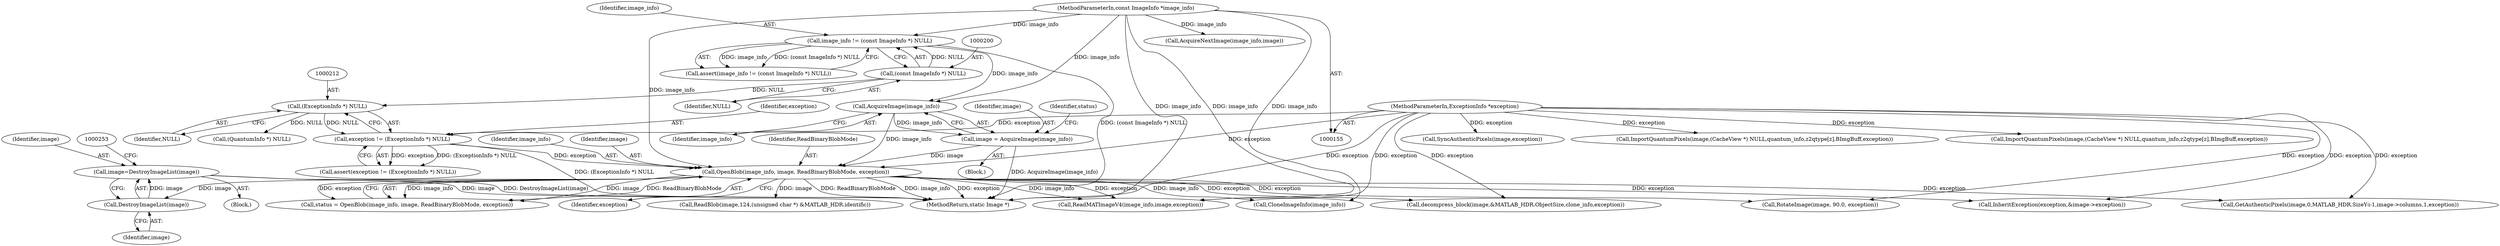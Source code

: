 digraph "0_ImageMagick_e5c063a1007506ba69e97a35effcdef944421c89@pointer" {
"1000247" [label="(Call,image=DestroyImageList(image))"];
"1000249" [label="(Call,DestroyImageList(image))"];
"1000237" [label="(Call,OpenBlob(image_info, image, ReadBinaryBlobMode, exception))"];
"1000233" [label="(Call,AcquireImage(image_info))"];
"1000197" [label="(Call,image_info != (const ImageInfo *) NULL)"];
"1000156" [label="(MethodParameterIn,const ImageInfo *image_info)"];
"1000199" [label="(Call,(const ImageInfo *) NULL)"];
"1000231" [label="(Call,image = AcquireImage(image_info))"];
"1000209" [label="(Call,exception != (ExceptionInfo *) NULL)"];
"1000157" [label="(MethodParameterIn,ExceptionInfo *exception)"];
"1000211" [label="(Call,(ExceptionInfo *) NULL)"];
"1001910" [label="(MethodReturn,static Image *)"];
"1001235" [label="(Call,GetAuthenticPixels(image,0,MATLAB_HDR.SizeY-i-1,image->columns,1,exception))"];
"1000197" [label="(Call,image_info != (const ImageInfo *) NULL)"];
"1000250" [label="(Identifier,image)"];
"1000198" [label="(Identifier,image_info)"];
"1000196" [label="(Call,assert(image_info != (const ImageInfo *) NULL))"];
"1000287" [label="(Call,ReadMATImageV4(image_info,image,exception))"];
"1000247" [label="(Call,image=DestroyImageList(image))"];
"1001124" [label="(Call,InheritException(exception,&image->exception))"];
"1000246" [label="(Block,)"];
"1000232" [label="(Identifier,image)"];
"1000249" [label="(Call,DestroyImageList(image))"];
"1000157" [label="(MethodParameterIn,ExceptionInfo *exception)"];
"1000248" [label="(Identifier,image)"];
"1000213" [label="(Identifier,NULL)"];
"1000485" [label="(Call,decompress_block(image,&MATLAB_HDR.ObjectSize,clone_info,exception))"];
"1000210" [label="(Identifier,exception)"];
"1000471" [label="(Call,CloneImageInfo(image_info))"];
"1000156" [label="(MethodParameterIn,const ImageInfo *image_info)"];
"1001575" [label="(Call,RotateImage(image, 90.0, exception))"];
"1000211" [label="(Call,(ExceptionInfo *) NULL)"];
"1000237" [label="(Call,OpenBlob(image_info, image, ReadBinaryBlobMode, exception))"];
"1000240" [label="(Identifier,ReadBinaryBlobMode)"];
"1001667" [label="(Call,AcquireNextImage(image_info,image))"];
"1000235" [label="(Call,status = OpenBlob(image_info, image, ReadBinaryBlobMode, exception))"];
"1000228" [label="(Call,(QuantumInfo *) NULL)"];
"1000233" [label="(Call,AcquireImage(image_info))"];
"1000241" [label="(Identifier,exception)"];
"1000238" [label="(Identifier,image_info)"];
"1000201" [label="(Identifier,NULL)"];
"1000231" [label="(Call,image = AcquireImage(image_info))"];
"1000209" [label="(Call,exception != (ExceptionInfo *) NULL)"];
"1000234" [label="(Identifier,image_info)"];
"1000158" [label="(Block,)"];
"1000208" [label="(Call,assert(exception != (ExceptionInfo *) NULL))"];
"1000262" [label="(Call,ReadBlob(image,124,(unsigned char *) &MATLAB_HDR.identific))"];
"1000199" [label="(Call,(const ImageInfo *) NULL)"];
"1000236" [label="(Identifier,status)"];
"1001403" [label="(Call,SyncAuthenticPixels(image,exception))"];
"1000239" [label="(Identifier,image)"];
"1001363" [label="(Call,ImportQuantumPixels(image,(CacheView *) NULL,quantum_info,z2qtype[z],BImgBuff,exception))"];
"1001327" [label="(Call,ImportQuantumPixels(image,(CacheView *) NULL,quantum_info,z2qtype[z],BImgBuff,exception))"];
"1000247" -> "1000246"  [label="AST: "];
"1000247" -> "1000249"  [label="CFG: "];
"1000248" -> "1000247"  [label="AST: "];
"1000249" -> "1000247"  [label="AST: "];
"1000253" -> "1000247"  [label="CFG: "];
"1000247" -> "1001910"  [label="DDG: image"];
"1000247" -> "1001910"  [label="DDG: DestroyImageList(image)"];
"1000249" -> "1000247"  [label="DDG: image"];
"1000249" -> "1000250"  [label="CFG: "];
"1000250" -> "1000249"  [label="AST: "];
"1000237" -> "1000249"  [label="DDG: image"];
"1000237" -> "1000235"  [label="AST: "];
"1000237" -> "1000241"  [label="CFG: "];
"1000238" -> "1000237"  [label="AST: "];
"1000239" -> "1000237"  [label="AST: "];
"1000240" -> "1000237"  [label="AST: "];
"1000241" -> "1000237"  [label="AST: "];
"1000235" -> "1000237"  [label="CFG: "];
"1000237" -> "1001910"  [label="DDG: ReadBinaryBlobMode"];
"1000237" -> "1001910"  [label="DDG: image_info"];
"1000237" -> "1001910"  [label="DDG: exception"];
"1000237" -> "1000235"  [label="DDG: image_info"];
"1000237" -> "1000235"  [label="DDG: image"];
"1000237" -> "1000235"  [label="DDG: ReadBinaryBlobMode"];
"1000237" -> "1000235"  [label="DDG: exception"];
"1000233" -> "1000237"  [label="DDG: image_info"];
"1000156" -> "1000237"  [label="DDG: image_info"];
"1000231" -> "1000237"  [label="DDG: image"];
"1000209" -> "1000237"  [label="DDG: exception"];
"1000157" -> "1000237"  [label="DDG: exception"];
"1000237" -> "1000262"  [label="DDG: image"];
"1000237" -> "1000287"  [label="DDG: image_info"];
"1000237" -> "1000287"  [label="DDG: exception"];
"1000237" -> "1000471"  [label="DDG: image_info"];
"1000237" -> "1000485"  [label="DDG: exception"];
"1000237" -> "1001124"  [label="DDG: exception"];
"1000237" -> "1001235"  [label="DDG: exception"];
"1000237" -> "1001575"  [label="DDG: exception"];
"1000233" -> "1000231"  [label="AST: "];
"1000233" -> "1000234"  [label="CFG: "];
"1000234" -> "1000233"  [label="AST: "];
"1000231" -> "1000233"  [label="CFG: "];
"1000233" -> "1000231"  [label="DDG: image_info"];
"1000197" -> "1000233"  [label="DDG: image_info"];
"1000156" -> "1000233"  [label="DDG: image_info"];
"1000197" -> "1000196"  [label="AST: "];
"1000197" -> "1000199"  [label="CFG: "];
"1000198" -> "1000197"  [label="AST: "];
"1000199" -> "1000197"  [label="AST: "];
"1000196" -> "1000197"  [label="CFG: "];
"1000197" -> "1001910"  [label="DDG: (const ImageInfo *) NULL"];
"1000197" -> "1000196"  [label="DDG: image_info"];
"1000197" -> "1000196"  [label="DDG: (const ImageInfo *) NULL"];
"1000156" -> "1000197"  [label="DDG: image_info"];
"1000199" -> "1000197"  [label="DDG: NULL"];
"1000156" -> "1000155"  [label="AST: "];
"1000156" -> "1001910"  [label="DDG: image_info"];
"1000156" -> "1000287"  [label="DDG: image_info"];
"1000156" -> "1000471"  [label="DDG: image_info"];
"1000156" -> "1001667"  [label="DDG: image_info"];
"1000199" -> "1000201"  [label="CFG: "];
"1000200" -> "1000199"  [label="AST: "];
"1000201" -> "1000199"  [label="AST: "];
"1000199" -> "1000211"  [label="DDG: NULL"];
"1000231" -> "1000158"  [label="AST: "];
"1000232" -> "1000231"  [label="AST: "];
"1000236" -> "1000231"  [label="CFG: "];
"1000231" -> "1001910"  [label="DDG: AcquireImage(image_info)"];
"1000209" -> "1000208"  [label="AST: "];
"1000209" -> "1000211"  [label="CFG: "];
"1000210" -> "1000209"  [label="AST: "];
"1000211" -> "1000209"  [label="AST: "];
"1000208" -> "1000209"  [label="CFG: "];
"1000209" -> "1001910"  [label="DDG: (ExceptionInfo *) NULL"];
"1000209" -> "1000208"  [label="DDG: exception"];
"1000209" -> "1000208"  [label="DDG: (ExceptionInfo *) NULL"];
"1000157" -> "1000209"  [label="DDG: exception"];
"1000211" -> "1000209"  [label="DDG: NULL"];
"1000157" -> "1000155"  [label="AST: "];
"1000157" -> "1001910"  [label="DDG: exception"];
"1000157" -> "1000287"  [label="DDG: exception"];
"1000157" -> "1000485"  [label="DDG: exception"];
"1000157" -> "1001124"  [label="DDG: exception"];
"1000157" -> "1001235"  [label="DDG: exception"];
"1000157" -> "1001327"  [label="DDG: exception"];
"1000157" -> "1001363"  [label="DDG: exception"];
"1000157" -> "1001403"  [label="DDG: exception"];
"1000157" -> "1001575"  [label="DDG: exception"];
"1000211" -> "1000213"  [label="CFG: "];
"1000212" -> "1000211"  [label="AST: "];
"1000213" -> "1000211"  [label="AST: "];
"1000211" -> "1000228"  [label="DDG: NULL"];
}
